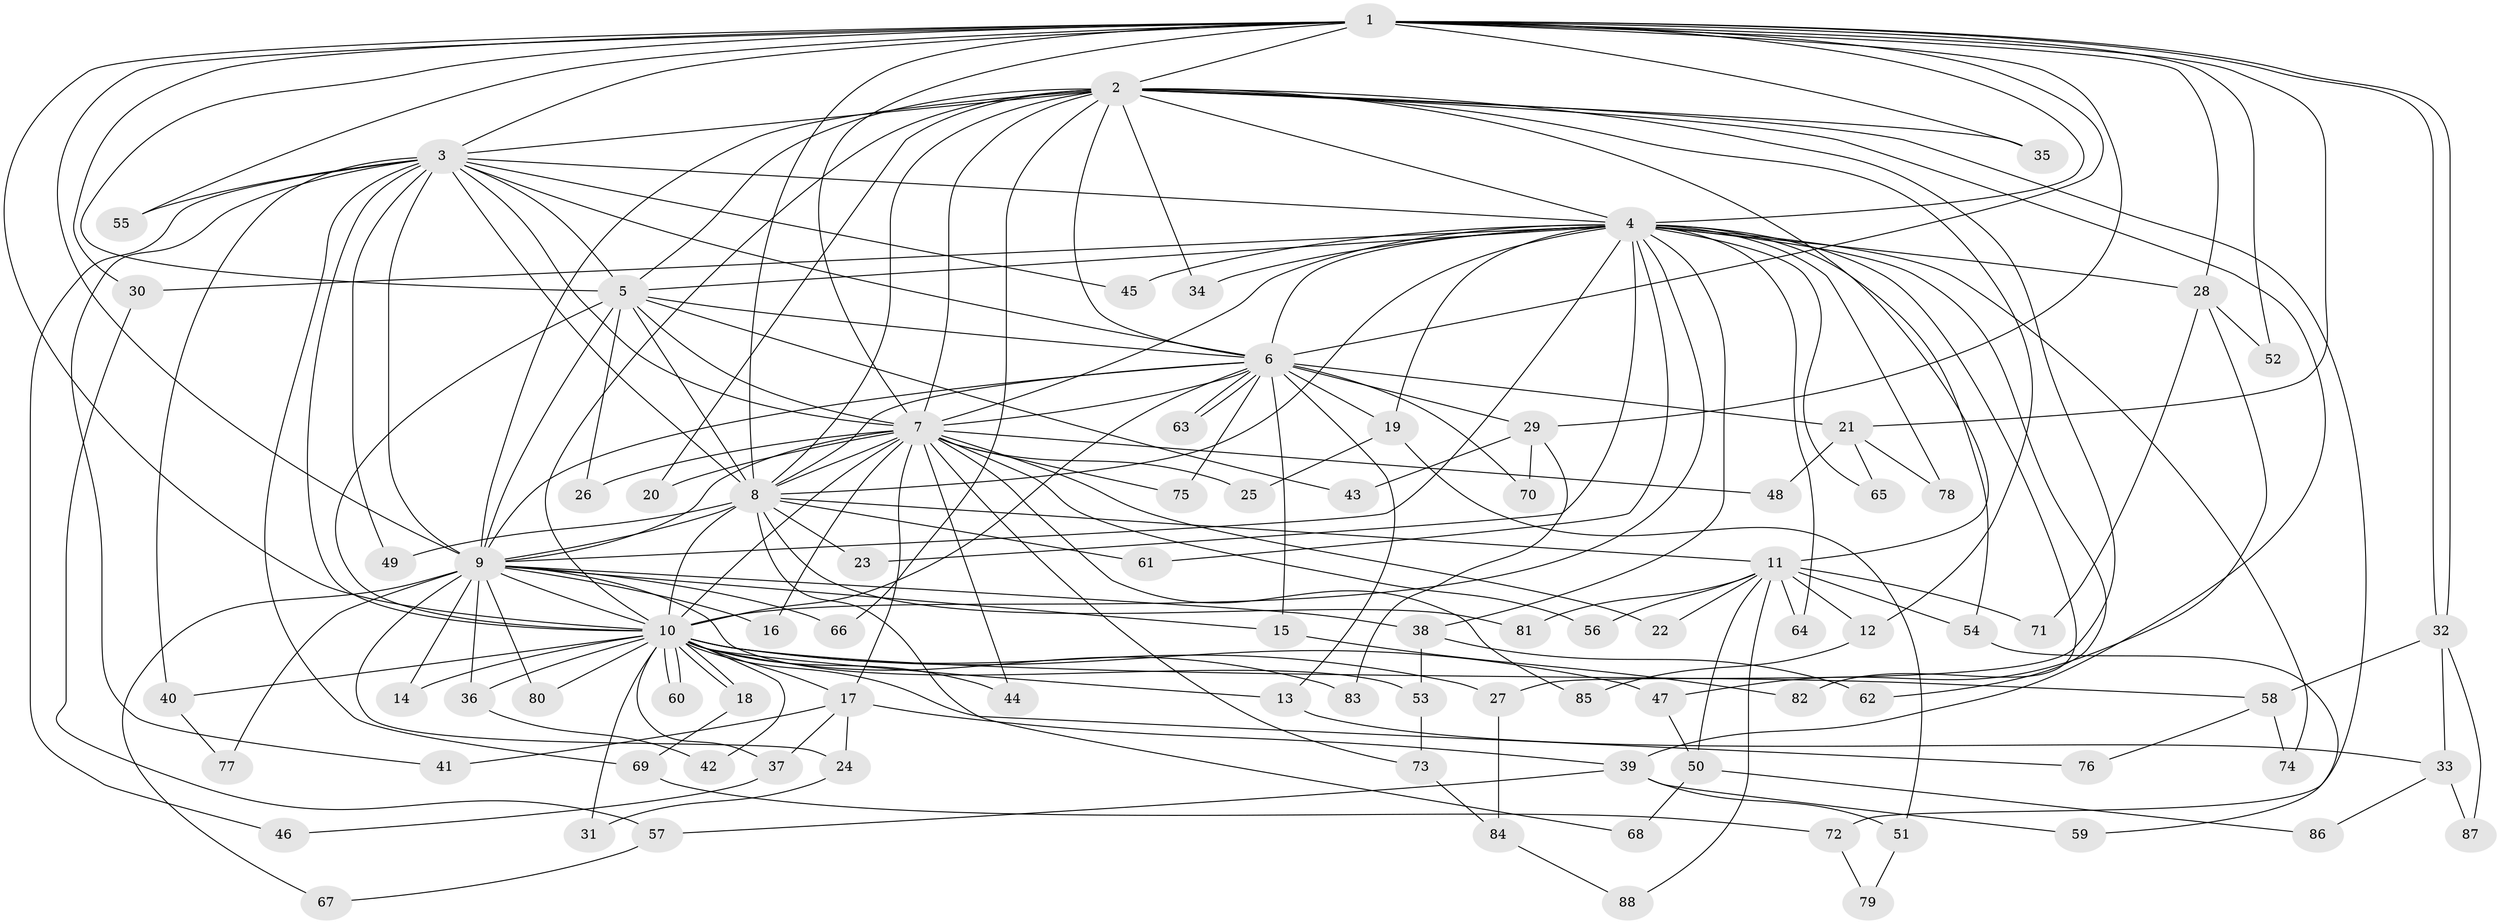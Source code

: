 // coarse degree distribution, {21: 0.031746031746031744, 18: 0.031746031746031744, 19: 0.015873015873015872, 15: 0.015873015873015872, 17: 0.015873015873015872, 11: 0.015873015873015872, 3: 0.20634920634920634, 2: 0.4603174603174603, 6: 0.015873015873015872, 4: 0.1111111111111111, 1: 0.047619047619047616, 5: 0.031746031746031744}
// Generated by graph-tools (version 1.1) at 2025/23/03/03/25 07:23:41]
// undirected, 88 vertices, 201 edges
graph export_dot {
graph [start="1"]
  node [color=gray90,style=filled];
  1;
  2;
  3;
  4;
  5;
  6;
  7;
  8;
  9;
  10;
  11;
  12;
  13;
  14;
  15;
  16;
  17;
  18;
  19;
  20;
  21;
  22;
  23;
  24;
  25;
  26;
  27;
  28;
  29;
  30;
  31;
  32;
  33;
  34;
  35;
  36;
  37;
  38;
  39;
  40;
  41;
  42;
  43;
  44;
  45;
  46;
  47;
  48;
  49;
  50;
  51;
  52;
  53;
  54;
  55;
  56;
  57;
  58;
  59;
  60;
  61;
  62;
  63;
  64;
  65;
  66;
  67;
  68;
  69;
  70;
  71;
  72;
  73;
  74;
  75;
  76;
  77;
  78;
  79;
  80;
  81;
  82;
  83;
  84;
  85;
  86;
  87;
  88;
  1 -- 2;
  1 -- 3;
  1 -- 4;
  1 -- 5;
  1 -- 6;
  1 -- 7;
  1 -- 8;
  1 -- 9;
  1 -- 10;
  1 -- 21;
  1 -- 28;
  1 -- 29;
  1 -- 30;
  1 -- 32;
  1 -- 32;
  1 -- 35;
  1 -- 52;
  1 -- 55;
  2 -- 3;
  2 -- 4;
  2 -- 5;
  2 -- 6;
  2 -- 7;
  2 -- 8;
  2 -- 9;
  2 -- 10;
  2 -- 11;
  2 -- 12;
  2 -- 20;
  2 -- 27;
  2 -- 34;
  2 -- 35;
  2 -- 39;
  2 -- 66;
  2 -- 72;
  3 -- 4;
  3 -- 5;
  3 -- 6;
  3 -- 7;
  3 -- 8;
  3 -- 9;
  3 -- 10;
  3 -- 40;
  3 -- 41;
  3 -- 45;
  3 -- 46;
  3 -- 49;
  3 -- 55;
  3 -- 69;
  4 -- 5;
  4 -- 6;
  4 -- 7;
  4 -- 8;
  4 -- 9;
  4 -- 10;
  4 -- 19;
  4 -- 23;
  4 -- 28;
  4 -- 30;
  4 -- 34;
  4 -- 38;
  4 -- 45;
  4 -- 54;
  4 -- 61;
  4 -- 62;
  4 -- 64;
  4 -- 65;
  4 -- 74;
  4 -- 78;
  4 -- 82;
  5 -- 6;
  5 -- 7;
  5 -- 8;
  5 -- 9;
  5 -- 10;
  5 -- 26;
  5 -- 43;
  6 -- 7;
  6 -- 8;
  6 -- 9;
  6 -- 10;
  6 -- 13;
  6 -- 15;
  6 -- 19;
  6 -- 21;
  6 -- 29;
  6 -- 63;
  6 -- 63;
  6 -- 70;
  6 -- 75;
  7 -- 8;
  7 -- 9;
  7 -- 10;
  7 -- 16;
  7 -- 17;
  7 -- 20;
  7 -- 22;
  7 -- 25;
  7 -- 26;
  7 -- 44;
  7 -- 48;
  7 -- 56;
  7 -- 73;
  7 -- 75;
  7 -- 85;
  8 -- 9;
  8 -- 10;
  8 -- 11;
  8 -- 23;
  8 -- 49;
  8 -- 61;
  8 -- 68;
  8 -- 81;
  9 -- 10;
  9 -- 14;
  9 -- 15;
  9 -- 16;
  9 -- 24;
  9 -- 36;
  9 -- 38;
  9 -- 53;
  9 -- 66;
  9 -- 67;
  9 -- 77;
  9 -- 80;
  10 -- 13;
  10 -- 14;
  10 -- 17;
  10 -- 18;
  10 -- 18;
  10 -- 27;
  10 -- 31;
  10 -- 36;
  10 -- 37;
  10 -- 40;
  10 -- 42;
  10 -- 44;
  10 -- 47;
  10 -- 58;
  10 -- 60;
  10 -- 60;
  10 -- 76;
  10 -- 80;
  10 -- 83;
  11 -- 12;
  11 -- 22;
  11 -- 50;
  11 -- 54;
  11 -- 56;
  11 -- 64;
  11 -- 71;
  11 -- 81;
  11 -- 88;
  12 -- 85;
  13 -- 33;
  15 -- 82;
  17 -- 24;
  17 -- 37;
  17 -- 39;
  17 -- 41;
  18 -- 69;
  19 -- 25;
  19 -- 51;
  21 -- 48;
  21 -- 65;
  21 -- 78;
  24 -- 31;
  27 -- 84;
  28 -- 47;
  28 -- 52;
  28 -- 71;
  29 -- 43;
  29 -- 70;
  29 -- 83;
  30 -- 57;
  32 -- 33;
  32 -- 58;
  32 -- 87;
  33 -- 86;
  33 -- 87;
  36 -- 42;
  37 -- 46;
  38 -- 53;
  38 -- 62;
  39 -- 51;
  39 -- 57;
  39 -- 59;
  40 -- 77;
  47 -- 50;
  50 -- 68;
  50 -- 86;
  51 -- 79;
  53 -- 73;
  54 -- 59;
  57 -- 67;
  58 -- 74;
  58 -- 76;
  69 -- 72;
  72 -- 79;
  73 -- 84;
  84 -- 88;
}
